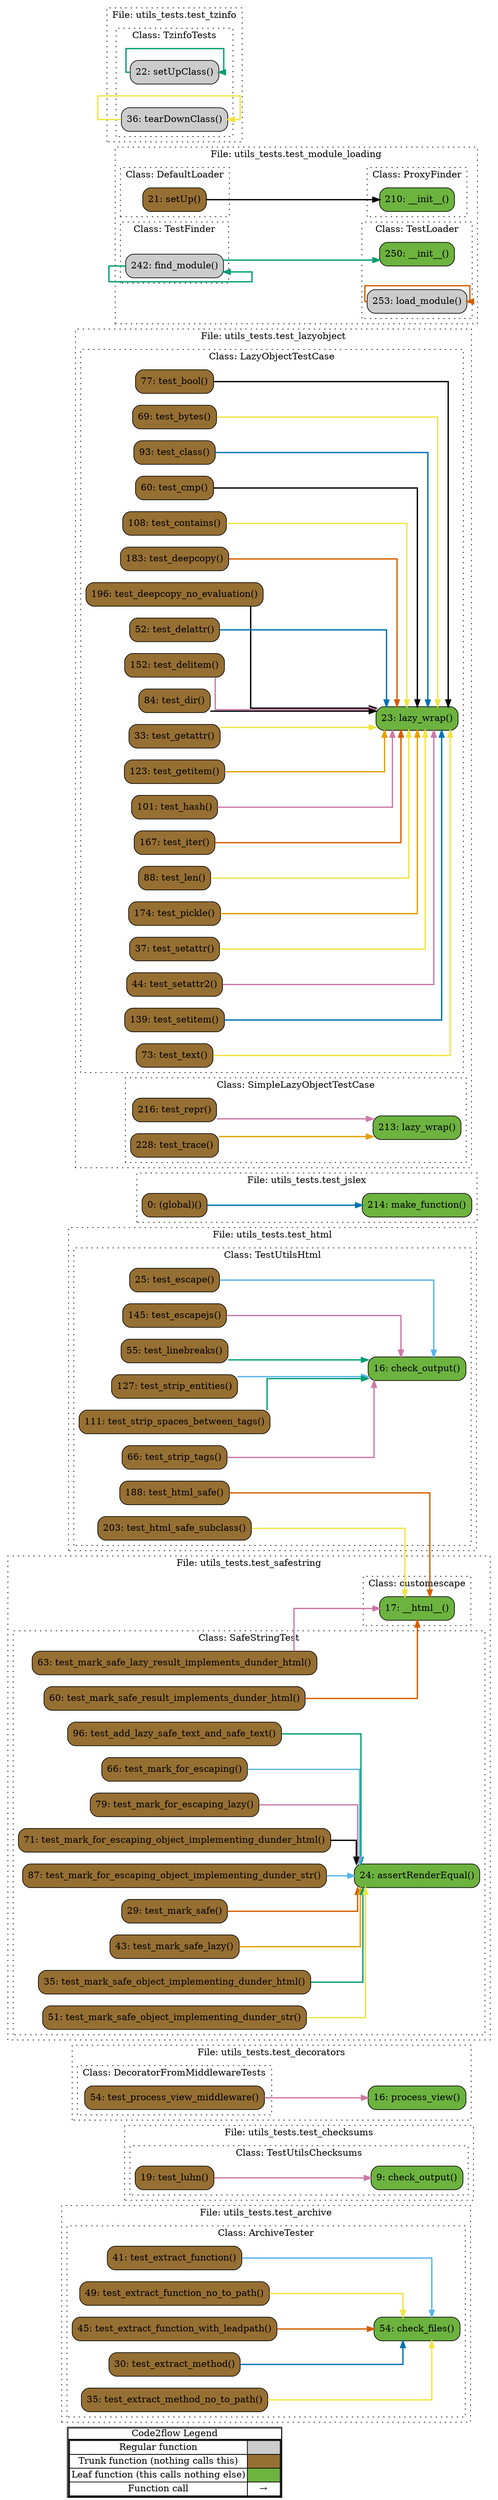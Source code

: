 digraph G {
concentrate=true;
splines="ortho";
rankdir="LR";
subgraph legend{
    rank = min;
    label = "legend";
    Legend [shape=none, margin=0, label = <
        <table cellspacing="0" cellpadding="0" border="1"><tr><td>Code2flow Legend</td></tr><tr><td>
        <table cellspacing="0">
        <tr><td>Regular function</td><td width="50px" bgcolor='#cccccc'></td></tr>
        <tr><td>Trunk function (nothing calls this)</td><td bgcolor='#966F33'></td></tr>
        <tr><td>Leaf function (this calls nothing else)</td><td bgcolor='#6db33f'></td></tr>
        <tr><td>Function call</td><td><font color='black'>&#8594;</font></td></tr>
        </table></td></tr></table>
        >];
}node_9c7f9caf [label="54: check_files()" name="utils_tests.test_archive::ArchiveTester.check_files" shape="rect" style="rounded,filled" fillcolor="#6db33f" ];
node_495e6d7a [label="41: test_extract_function()" name="utils_tests.test_archive::ArchiveTester.test_extract_function" shape="rect" style="rounded,filled" fillcolor="#966F33" ];
node_88832804 [label="49: test_extract_function_no_to_path()" name="utils_tests.test_archive::ArchiveTester.test_extract_function_no_to_path" shape="rect" style="rounded,filled" fillcolor="#966F33" ];
node_9238608e [label="45: test_extract_function_with_leadpath()" name="utils_tests.test_archive::ArchiveTester.test_extract_function_with_leadpath" shape="rect" style="rounded,filled" fillcolor="#966F33" ];
node_6ff45ecd [label="30: test_extract_method()" name="utils_tests.test_archive::ArchiveTester.test_extract_method" shape="rect" style="rounded,filled" fillcolor="#966F33" ];
node_160c526c [label="35: test_extract_method_no_to_path()" name="utils_tests.test_archive::ArchiveTester.test_extract_method_no_to_path" shape="rect" style="rounded,filled" fillcolor="#966F33" ];
node_8eeb7f4f [label="9: check_output()" name="utils_tests.test_checksums::TestUtilsChecksums.check_output" shape="rect" style="rounded,filled" fillcolor="#6db33f" ];
node_cd7071df [label="19: test_luhn()" name="utils_tests.test_checksums::TestUtilsChecksums.test_luhn" shape="rect" style="rounded,filled" fillcolor="#966F33" ];
node_77648ca7 [label="54: test_process_view_middleware()" name="utils_tests.test_decorators::DecoratorFromMiddlewareTests.test_process_view_middleware" shape="rect" style="rounded,filled" fillcolor="#966F33" ];
node_bb042eee [label="16: process_view()" name="utils_tests.test_decorators::process_view" shape="rect" style="rounded,filled" fillcolor="#6db33f" ];
node_45038a53 [label="16: check_output()" name="utils_tests.test_html::TestUtilsHtml.check_output" shape="rect" style="rounded,filled" fillcolor="#6db33f" ];
node_97a4cb02 [label="25: test_escape()" name="utils_tests.test_html::TestUtilsHtml.test_escape" shape="rect" style="rounded,filled" fillcolor="#966F33" ];
node_a3e15ed7 [label="145: test_escapejs()" name="utils_tests.test_html::TestUtilsHtml.test_escapejs" shape="rect" style="rounded,filled" fillcolor="#966F33" ];
node_2783e976 [label="188: test_html_safe()" name="utils_tests.test_html::TestUtilsHtml.test_html_safe" shape="rect" style="rounded,filled" fillcolor="#966F33" ];
node_454f1d14 [label="203: test_html_safe_subclass()" name="utils_tests.test_html::TestUtilsHtml.test_html_safe_subclass" shape="rect" style="rounded,filled" fillcolor="#966F33" ];
node_490d9d43 [label="55: test_linebreaks()" name="utils_tests.test_html::TestUtilsHtml.test_linebreaks" shape="rect" style="rounded,filled" fillcolor="#966F33" ];
node_2d15e56a [label="127: test_strip_entities()" name="utils_tests.test_html::TestUtilsHtml.test_strip_entities" shape="rect" style="rounded,filled" fillcolor="#966F33" ];
node_ebf221ab [label="111: test_strip_spaces_between_tags()" name="utils_tests.test_html::TestUtilsHtml.test_strip_spaces_between_tags" shape="rect" style="rounded,filled" fillcolor="#966F33" ];
node_24cebb07 [label="66: test_strip_tags()" name="utils_tests.test_html::TestUtilsHtml.test_strip_tags" shape="rect" style="rounded,filled" fillcolor="#966F33" ];
node_eaf9778d [label="0: (global)()" name="utils_tests.test_jslex::(global)" shape="rect" style="rounded,filled" fillcolor="#966F33" ];
node_8f38d8bf [label="214: make_function()" name="utils_tests.test_jslex::make_function" shape="rect" style="rounded,filled" fillcolor="#6db33f" ];
node_a6ff9043 [label="23: lazy_wrap()" name="utils_tests.test_lazyobject::LazyObjectTestCase.lazy_wrap" shape="rect" style="rounded,filled" fillcolor="#6db33f" ];
node_abe51628 [label="77: test_bool()" name="utils_tests.test_lazyobject::LazyObjectTestCase.test_bool" shape="rect" style="rounded,filled" fillcolor="#966F33" ];
node_7aa0cbb4 [label="69: test_bytes()" name="utils_tests.test_lazyobject::LazyObjectTestCase.test_bytes" shape="rect" style="rounded,filled" fillcolor="#966F33" ];
node_8758d875 [label="93: test_class()" name="utils_tests.test_lazyobject::LazyObjectTestCase.test_class" shape="rect" style="rounded,filled" fillcolor="#966F33" ];
node_70673458 [label="60: test_cmp()" name="utils_tests.test_lazyobject::LazyObjectTestCase.test_cmp" shape="rect" style="rounded,filled" fillcolor="#966F33" ];
node_16961dac [label="108: test_contains()" name="utils_tests.test_lazyobject::LazyObjectTestCase.test_contains" shape="rect" style="rounded,filled" fillcolor="#966F33" ];
node_2830c49e [label="183: test_deepcopy()" name="utils_tests.test_lazyobject::LazyObjectTestCase.test_deepcopy" shape="rect" style="rounded,filled" fillcolor="#966F33" ];
node_44ae0e10 [label="196: test_deepcopy_no_evaluation()" name="utils_tests.test_lazyobject::LazyObjectTestCase.test_deepcopy_no_evaluation" shape="rect" style="rounded,filled" fillcolor="#966F33" ];
node_cb75d525 [label="52: test_delattr()" name="utils_tests.test_lazyobject::LazyObjectTestCase.test_delattr" shape="rect" style="rounded,filled" fillcolor="#966F33" ];
node_f4f9b6ef [label="152: test_delitem()" name="utils_tests.test_lazyobject::LazyObjectTestCase.test_delitem" shape="rect" style="rounded,filled" fillcolor="#966F33" ];
node_a6d6f800 [label="84: test_dir()" name="utils_tests.test_lazyobject::LazyObjectTestCase.test_dir" shape="rect" style="rounded,filled" fillcolor="#966F33" ];
node_2ef7c22c [label="33: test_getattr()" name="utils_tests.test_lazyobject::LazyObjectTestCase.test_getattr" shape="rect" style="rounded,filled" fillcolor="#966F33" ];
node_df527901 [label="123: test_getitem()" name="utils_tests.test_lazyobject::LazyObjectTestCase.test_getitem" shape="rect" style="rounded,filled" fillcolor="#966F33" ];
node_686837f7 [label="101: test_hash()" name="utils_tests.test_lazyobject::LazyObjectTestCase.test_hash" shape="rect" style="rounded,filled" fillcolor="#966F33" ];
node_301ff626 [label="167: test_iter()" name="utils_tests.test_lazyobject::LazyObjectTestCase.test_iter" shape="rect" style="rounded,filled" fillcolor="#966F33" ];
node_c1cf63ac [label="88: test_len()" name="utils_tests.test_lazyobject::LazyObjectTestCase.test_len" shape="rect" style="rounded,filled" fillcolor="#966F33" ];
node_89913829 [label="174: test_pickle()" name="utils_tests.test_lazyobject::LazyObjectTestCase.test_pickle" shape="rect" style="rounded,filled" fillcolor="#966F33" ];
node_968fb004 [label="37: test_setattr()" name="utils_tests.test_lazyobject::LazyObjectTestCase.test_setattr" shape="rect" style="rounded,filled" fillcolor="#966F33" ];
node_8b8869c7 [label="44: test_setattr2()" name="utils_tests.test_lazyobject::LazyObjectTestCase.test_setattr2" shape="rect" style="rounded,filled" fillcolor="#966F33" ];
node_b0b5bbd5 [label="139: test_setitem()" name="utils_tests.test_lazyobject::LazyObjectTestCase.test_setitem" shape="rect" style="rounded,filled" fillcolor="#966F33" ];
node_193780ac [label="73: test_text()" name="utils_tests.test_lazyobject::LazyObjectTestCase.test_text" shape="rect" style="rounded,filled" fillcolor="#966F33" ];
node_9428b73e [label="213: lazy_wrap()" name="utils_tests.test_lazyobject::SimpleLazyObjectTestCase.lazy_wrap" shape="rect" style="rounded,filled" fillcolor="#6db33f" ];
node_1105a667 [label="216: test_repr()" name="utils_tests.test_lazyobject::SimpleLazyObjectTestCase.test_repr" shape="rect" style="rounded,filled" fillcolor="#966F33" ];
node_8361bd11 [label="228: test_trace()" name="utils_tests.test_lazyobject::SimpleLazyObjectTestCase.test_trace" shape="rect" style="rounded,filled" fillcolor="#966F33" ];
node_03f08478 [label="21: setUp()" name="utils_tests.test_module_loading::DefaultLoader.setUp" shape="rect" style="rounded,filled" fillcolor="#966F33" ];
node_d612a712 [label="210: __init__()" name="utils_tests.test_module_loading::ProxyFinder.__init__" shape="rect" style="rounded,filled" fillcolor="#6db33f" ];
node_2259691b [label="242: find_module()" name="utils_tests.test_module_loading::TestFinder.find_module" shape="rect" style="rounded,filled" fillcolor="#cccccc" ];
node_db4828ff [label="250: __init__()" name="utils_tests.test_module_loading::TestLoader.__init__" shape="rect" style="rounded,filled" fillcolor="#6db33f" ];
node_b56196f6 [label="253: load_module()" name="utils_tests.test_module_loading::TestLoader.load_module" shape="rect" style="rounded,filled" fillcolor="#cccccc" ];
node_7179cbba [label="24: assertRenderEqual()" name="utils_tests.test_safestring::SafeStringTest.assertRenderEqual" shape="rect" style="rounded,filled" fillcolor="#6db33f" ];
node_c19adf0b [label="96: test_add_lazy_safe_text_and_safe_text()" name="utils_tests.test_safestring::SafeStringTest.test_add_lazy_safe_text_and_safe_text" shape="rect" style="rounded,filled" fillcolor="#966F33" ];
node_c8e68d1a [label="66: test_mark_for_escaping()" name="utils_tests.test_safestring::SafeStringTest.test_mark_for_escaping" shape="rect" style="rounded,filled" fillcolor="#966F33" ];
node_9c9e29a7 [label="79: test_mark_for_escaping_lazy()" name="utils_tests.test_safestring::SafeStringTest.test_mark_for_escaping_lazy" shape="rect" style="rounded,filled" fillcolor="#966F33" ];
node_83371360 [label="71: test_mark_for_escaping_object_implementing_dunder_html()" name="utils_tests.test_safestring::SafeStringTest.test_mark_for_escaping_object_implementing_dunder_html" shape="rect" style="rounded,filled" fillcolor="#966F33" ];
node_387e471a [label="87: test_mark_for_escaping_object_implementing_dunder_str()" name="utils_tests.test_safestring::SafeStringTest.test_mark_for_escaping_object_implementing_dunder_str" shape="rect" style="rounded,filled" fillcolor="#966F33" ];
node_d8122cf6 [label="29: test_mark_safe()" name="utils_tests.test_safestring::SafeStringTest.test_mark_safe" shape="rect" style="rounded,filled" fillcolor="#966F33" ];
node_4ad14161 [label="43: test_mark_safe_lazy()" name="utils_tests.test_safestring::SafeStringTest.test_mark_safe_lazy" shape="rect" style="rounded,filled" fillcolor="#966F33" ];
node_70e039ef [label="63: test_mark_safe_lazy_result_implements_dunder_html()" name="utils_tests.test_safestring::SafeStringTest.test_mark_safe_lazy_result_implements_dunder_html" shape="rect" style="rounded,filled" fillcolor="#966F33" ];
node_129efd23 [label="35: test_mark_safe_object_implementing_dunder_html()" name="utils_tests.test_safestring::SafeStringTest.test_mark_safe_object_implementing_dunder_html" shape="rect" style="rounded,filled" fillcolor="#966F33" ];
node_529aba6c [label="51: test_mark_safe_object_implementing_dunder_str()" name="utils_tests.test_safestring::SafeStringTest.test_mark_safe_object_implementing_dunder_str" shape="rect" style="rounded,filled" fillcolor="#966F33" ];
node_dbd303ee [label="60: test_mark_safe_result_implements_dunder_html()" name="utils_tests.test_safestring::SafeStringTest.test_mark_safe_result_implements_dunder_html" shape="rect" style="rounded,filled" fillcolor="#966F33" ];
node_5ceff1cf [label="17: __html__()" name="utils_tests.test_safestring::customescape.__html__" shape="rect" style="rounded,filled" fillcolor="#6db33f" ];
node_425f2e93 [label="22: setUpClass()" name="utils_tests.test_tzinfo::TzinfoTests.setUpClass" shape="rect" style="rounded,filled" fillcolor="#cccccc" ];
node_97ba38dc [label="36: tearDownClass()" name="utils_tests.test_tzinfo::TzinfoTests.tearDownClass" shape="rect" style="rounded,filled" fillcolor="#cccccc" ];
node_495e6d7a -> node_9c7f9caf [color="#56B4E9" penwidth="2"];
node_88832804 -> node_9c7f9caf [color="#F0E442" penwidth="2"];
node_9238608e -> node_9c7f9caf [color="#D55E00" penwidth="2"];
node_6ff45ecd -> node_9c7f9caf [color="#0072B2" penwidth="2"];
node_160c526c -> node_9c7f9caf [color="#F0E442" penwidth="2"];
node_cd7071df -> node_8eeb7f4f [color="#CC79A7" penwidth="2"];
node_77648ca7 -> node_bb042eee [color="#CC79A7" penwidth="2"];
node_97a4cb02 -> node_45038a53 [color="#56B4E9" penwidth="2"];
node_97a4cb02 -> node_45038a53 [color="#56B4E9" penwidth="2"];
node_97a4cb02 -> node_45038a53 [color="#56B4E9" penwidth="2"];
node_a3e15ed7 -> node_45038a53 [color="#CC79A7" penwidth="2"];
node_2783e976 -> node_5ceff1cf [color="#D55E00" penwidth="2"];
node_454f1d14 -> node_5ceff1cf [color="#F0E442" penwidth="2"];
node_490d9d43 -> node_45038a53 [color="#009E73" penwidth="2"];
node_2d15e56a -> node_45038a53 [color="#56B4E9" penwidth="2"];
node_2d15e56a -> node_45038a53 [color="#56B4E9" penwidth="2"];
node_ebf221ab -> node_45038a53 [color="#009E73" penwidth="2"];
node_ebf221ab -> node_45038a53 [color="#009E73" penwidth="2"];
node_24cebb07 -> node_45038a53 [color="#CC79A7" penwidth="2"];
node_eaf9778d -> node_8f38d8bf [color="#0072B2" penwidth="2"];
node_eaf9778d -> node_8f38d8bf [color="#0072B2" penwidth="2"];
node_abe51628 -> node_a6ff9043 [color="#000000" penwidth="2"];
node_7aa0cbb4 -> node_a6ff9043 [color="#F0E442" penwidth="2"];
node_8758d875 -> node_a6ff9043 [color="#0072B2" penwidth="2"];
node_8758d875 -> node_a6ff9043 [color="#0072B2" penwidth="2"];
node_70673458 -> node_a6ff9043 [color="#000000" penwidth="2"];
node_70673458 -> node_a6ff9043 [color="#000000" penwidth="2"];
node_70673458 -> node_a6ff9043 [color="#000000" penwidth="2"];
node_16961dac -> node_a6ff9043 [color="#F0E442" penwidth="2"];
node_16961dac -> node_a6ff9043 [color="#F0E442" penwidth="2"];
node_16961dac -> node_a6ff9043 [color="#F0E442" penwidth="2"];
node_16961dac -> node_a6ff9043 [color="#F0E442" penwidth="2"];
node_2830c49e -> node_a6ff9043 [color="#D55E00" penwidth="2"];
node_44ae0e10 -> node_a6ff9043 [color="#000000" penwidth="2"];
node_cb75d525 -> node_a6ff9043 [color="#0072B2" penwidth="2"];
node_f4f9b6ef -> node_a6ff9043 [color="#CC79A7" penwidth="2"];
node_f4f9b6ef -> node_a6ff9043 [color="#CC79A7" penwidth="2"];
node_a6d6f800 -> node_a6ff9043 [color="#000000" penwidth="2"];
node_2ef7c22c -> node_a6ff9043 [color="#F0E442" penwidth="2"];
node_df527901 -> node_a6ff9043 [color="#E69F00" penwidth="2"];
node_df527901 -> node_a6ff9043 [color="#E69F00" penwidth="2"];
node_686837f7 -> node_a6ff9043 [color="#CC79A7" penwidth="2"];
node_301ff626 -> node_a6ff9043 [color="#D55E00" penwidth="2"];
node_c1cf63ac -> node_a6ff9043 [color="#F0E442" penwidth="2"];
node_89913829 -> node_a6ff9043 [color="#E69F00" penwidth="2"];
node_968fb004 -> node_a6ff9043 [color="#F0E442" penwidth="2"];
node_8b8869c7 -> node_a6ff9043 [color="#CC79A7" penwidth="2"];
node_b0b5bbd5 -> node_a6ff9043 [color="#0072B2" penwidth="2"];
node_b0b5bbd5 -> node_a6ff9043 [color="#0072B2" penwidth="2"];
node_193780ac -> node_a6ff9043 [color="#F0E442" penwidth="2"];
node_1105a667 -> node_9428b73e [color="#CC79A7" penwidth="2"];
node_8361bd11 -> node_9428b73e [color="#E69F00" penwidth="2"];
node_03f08478 -> node_d612a712 [color="#000000" penwidth="2"];
node_2259691b -> node_2259691b [color="#009E73" penwidth="2"];
node_2259691b -> node_db4828ff [color="#009E73" penwidth="2"];
node_b56196f6 -> node_b56196f6 [color="#D55E00" penwidth="2"];
node_c19adf0b -> node_7179cbba [color="#009E73" penwidth="2"];
node_c19adf0b -> node_7179cbba [color="#009E73" penwidth="2"];
node_c19adf0b -> node_7179cbba [color="#009E73" penwidth="2"];
node_c8e68d1a -> node_7179cbba [color="#56B4E9" penwidth="2"];
node_c8e68d1a -> node_7179cbba [color="#56B4E9" penwidth="2"];
node_9c9e29a7 -> node_7179cbba [color="#CC79A7" penwidth="2"];
node_83371360 -> node_7179cbba [color="#000000" penwidth="2"];
node_83371360 -> node_7179cbba [color="#000000" penwidth="2"];
node_387e471a -> node_7179cbba [color="#56B4E9" penwidth="2"];
node_d8122cf6 -> node_7179cbba [color="#D55E00" penwidth="2"];
node_d8122cf6 -> node_7179cbba [color="#D55E00" penwidth="2"];
node_4ad14161 -> node_7179cbba [color="#E69F00" penwidth="2"];
node_70e039ef -> node_5ceff1cf [color="#CC79A7" penwidth="2"];
node_129efd23 -> node_7179cbba [color="#009E73" penwidth="2"];
node_129efd23 -> node_7179cbba [color="#009E73" penwidth="2"];
node_529aba6c -> node_7179cbba [color="#F0E442" penwidth="2"];
node_dbd303ee -> node_5ceff1cf [color="#D55E00" penwidth="2"];
node_425f2e93 -> node_425f2e93 [color="#009E73" penwidth="2"];
node_97ba38dc -> node_97ba38dc [color="#F0E442" penwidth="2"];
subgraph cluster_553a3e4a {
    label="File: utils_tests.test_archive";
    name="utils_tests.test_archive";
    style="filled";
    graph[style=dotted];
    subgraph cluster_d91bdc6d {
        node_6ff45ecd node_160c526c node_495e6d7a node_9238608e node_88832804 node_9c7f9caf;
        label="Class: ArchiveTester";
        name="ArchiveTester";
        style="filled";
        graph[style=dotted];
    };
};
subgraph cluster_f0a45b63 {
    label="File: utils_tests.test_checksums";
    name="utils_tests.test_checksums";
    style="filled";
    graph[style=dotted];
    subgraph cluster_5fd3da52 {
        node_8eeb7f4f node_cd7071df;
        label="Class: TestUtilsChecksums";
        name="TestUtilsChecksums";
        style="filled";
        graph[style=dotted];
    };
};
subgraph cluster_a3481953 {
    node_bb042eee;
    label="File: utils_tests.test_decorators";
    name="utils_tests.test_decorators";
    style="filled";
    graph[style=dotted];
    subgraph cluster_0382e701 {
        node_77648ca7;
        label="Class: DecoratorFromMiddlewareTests";
        name="DecoratorFromMiddlewareTests";
        style="filled";
        graph[style=dotted];
    };
};
subgraph cluster_25daae11 {
    label="File: utils_tests.test_html";
    name="utils_tests.test_html";
    style="filled";
    graph[style=dotted];
    subgraph cluster_60b02e19 {
        node_45038a53 node_97a4cb02 node_490d9d43 node_24cebb07 node_ebf221ab node_2d15e56a node_a3e15ed7 node_2783e976 node_454f1d14;
        label="Class: TestUtilsHtml";
        name="TestUtilsHtml";
        style="filled";
        graph[style=dotted];
    };
};
subgraph cluster_bd4f6a39 {
    node_8f38d8bf node_eaf9778d;
    label="File: utils_tests.test_jslex";
    name="utils_tests.test_jslex";
    style="filled";
    graph[style=dotted];
};
subgraph cluster_c7fc8e15 {
    label="File: utils_tests.test_lazyobject";
    name="utils_tests.test_lazyobject";
    style="filled";
    graph[style=dotted];
    subgraph cluster_e25d29e9 {
        node_a6ff9043 node_2ef7c22c node_968fb004 node_8b8869c7 node_cb75d525 node_70673458 node_7aa0cbb4 node_193780ac node_abe51628 node_a6d6f800 node_c1cf63ac node_8758d875 node_686837f7 node_16961dac node_df527901 node_b0b5bbd5 node_f4f9b6ef node_301ff626 node_89913829 node_2830c49e node_44ae0e10;
        label="Class: LazyObjectTestCase";
        name="LazyObjectTestCase";
        style="filled";
        graph[style=dotted];
    };
    subgraph cluster_00a5d6dd {
        node_9428b73e node_1105a667 node_8361bd11;
        label="Class: SimpleLazyObjectTestCase";
        name="SimpleLazyObjectTestCase";
        style="filled";
        graph[style=dotted];
    };
};
subgraph cluster_cee093ba {
    label="File: utils_tests.test_module_loading";
    name="utils_tests.test_module_loading";
    style="filled";
    graph[style=dotted];
    subgraph cluster_824d039a {
        node_03f08478;
        label="Class: DefaultLoader";
        name="DefaultLoader";
        style="filled";
        graph[style=dotted];
    };
    subgraph cluster_da53b68b {
        node_d612a712;
        label="Class: ProxyFinder";
        name="ProxyFinder";
        style="filled";
        graph[style=dotted];
    };
    subgraph cluster_87d79ec3 {
        node_2259691b;
        label="Class: TestFinder";
        name="TestFinder";
        style="filled";
        graph[style=dotted];
    };
    subgraph cluster_7c2d6d20 {
        node_db4828ff node_b56196f6;
        label="Class: TestLoader";
        name="TestLoader";
        style="filled";
        graph[style=dotted];
    };
};
subgraph cluster_cd163e0a {
    label="File: utils_tests.test_safestring";
    name="utils_tests.test_safestring";
    style="filled";
    graph[style=dotted];
    subgraph cluster_ce2ab14d {
        node_5ceff1cf;
        label="Class: customescape";
        name="customescape";
        style="filled";
        graph[style=dotted];
    };
    subgraph cluster_de70a580 {
        node_7179cbba node_d8122cf6 node_129efd23 node_4ad14161 node_529aba6c node_dbd303ee node_70e039ef node_c8e68d1a node_83371360 node_9c9e29a7 node_387e471a node_c19adf0b;
        label="Class: SafeStringTest";
        name="SafeStringTest";
        style="filled";
        graph[style=dotted];
    };
};
subgraph cluster_79bb649f {
    label="File: utils_tests.test_tzinfo";
    name="utils_tests.test_tzinfo";
    style="filled";
    graph[style=dotted];
    subgraph cluster_d54105ce {
        node_425f2e93 node_97ba38dc;
        label="Class: TzinfoTests";
        name="TzinfoTests";
        style="filled";
        graph[style=dotted];
    };
};
}

